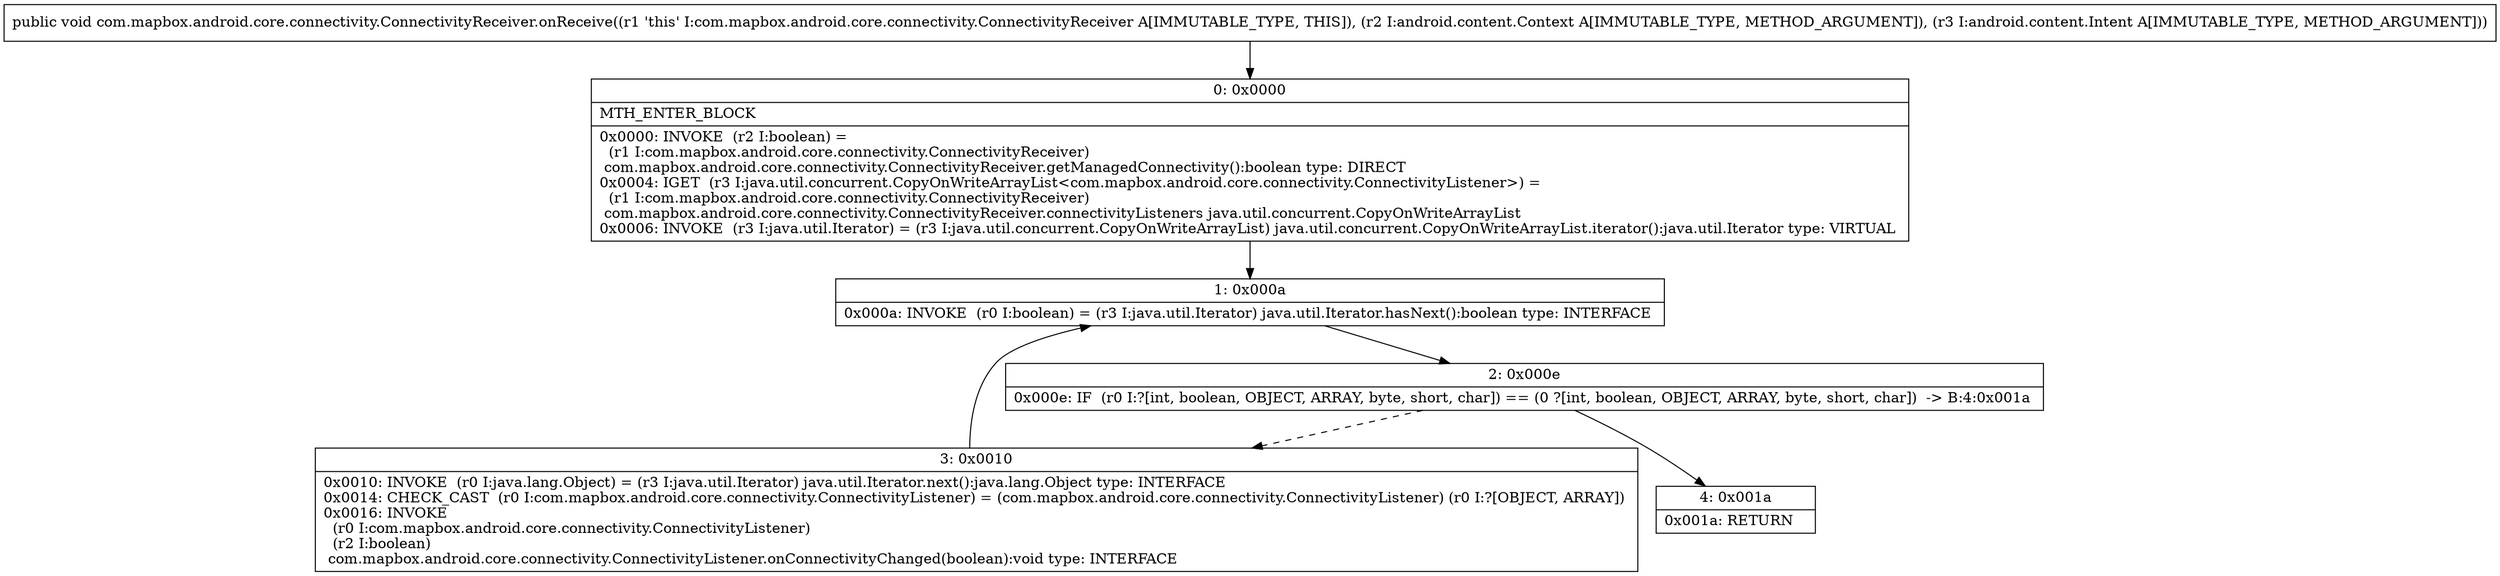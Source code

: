 digraph "CFG forcom.mapbox.android.core.connectivity.ConnectivityReceiver.onReceive(Landroid\/content\/Context;Landroid\/content\/Intent;)V" {
Node_0 [shape=record,label="{0\:\ 0x0000|MTH_ENTER_BLOCK\l|0x0000: INVOKE  (r2 I:boolean) = \l  (r1 I:com.mapbox.android.core.connectivity.ConnectivityReceiver)\l com.mapbox.android.core.connectivity.ConnectivityReceiver.getManagedConnectivity():boolean type: DIRECT \l0x0004: IGET  (r3 I:java.util.concurrent.CopyOnWriteArrayList\<com.mapbox.android.core.connectivity.ConnectivityListener\>) = \l  (r1 I:com.mapbox.android.core.connectivity.ConnectivityReceiver)\l com.mapbox.android.core.connectivity.ConnectivityReceiver.connectivityListeners java.util.concurrent.CopyOnWriteArrayList \l0x0006: INVOKE  (r3 I:java.util.Iterator) = (r3 I:java.util.concurrent.CopyOnWriteArrayList) java.util.concurrent.CopyOnWriteArrayList.iterator():java.util.Iterator type: VIRTUAL \l}"];
Node_1 [shape=record,label="{1\:\ 0x000a|0x000a: INVOKE  (r0 I:boolean) = (r3 I:java.util.Iterator) java.util.Iterator.hasNext():boolean type: INTERFACE \l}"];
Node_2 [shape=record,label="{2\:\ 0x000e|0x000e: IF  (r0 I:?[int, boolean, OBJECT, ARRAY, byte, short, char]) == (0 ?[int, boolean, OBJECT, ARRAY, byte, short, char])  \-\> B:4:0x001a \l}"];
Node_3 [shape=record,label="{3\:\ 0x0010|0x0010: INVOKE  (r0 I:java.lang.Object) = (r3 I:java.util.Iterator) java.util.Iterator.next():java.lang.Object type: INTERFACE \l0x0014: CHECK_CAST  (r0 I:com.mapbox.android.core.connectivity.ConnectivityListener) = (com.mapbox.android.core.connectivity.ConnectivityListener) (r0 I:?[OBJECT, ARRAY]) \l0x0016: INVOKE  \l  (r0 I:com.mapbox.android.core.connectivity.ConnectivityListener)\l  (r2 I:boolean)\l com.mapbox.android.core.connectivity.ConnectivityListener.onConnectivityChanged(boolean):void type: INTERFACE \l}"];
Node_4 [shape=record,label="{4\:\ 0x001a|0x001a: RETURN   \l}"];
MethodNode[shape=record,label="{public void com.mapbox.android.core.connectivity.ConnectivityReceiver.onReceive((r1 'this' I:com.mapbox.android.core.connectivity.ConnectivityReceiver A[IMMUTABLE_TYPE, THIS]), (r2 I:android.content.Context A[IMMUTABLE_TYPE, METHOD_ARGUMENT]), (r3 I:android.content.Intent A[IMMUTABLE_TYPE, METHOD_ARGUMENT])) }"];
MethodNode -> Node_0;
Node_0 -> Node_1;
Node_1 -> Node_2;
Node_2 -> Node_3[style=dashed];
Node_2 -> Node_4;
Node_3 -> Node_1;
}


